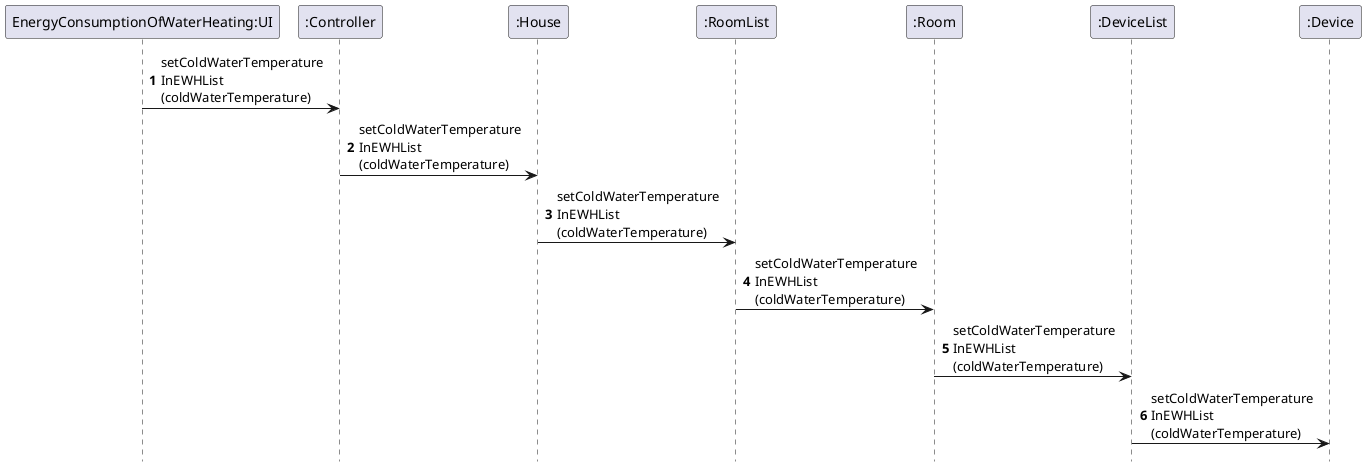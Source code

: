 @startuml
autonumber
hidefootbox


"EnergyConsumptionOfWaterHeating:UI" -> ":Controller": setColdWaterTemperature\nInEWHList\n(coldWaterTemperature)
":Controller" -> ":House": setColdWaterTemperature\nInEWHList\n(coldWaterTemperature)
":House"->":RoomList": setColdWaterTemperature\nInEWHList\n(coldWaterTemperature)
":RoomList" -> ":Room": setColdWaterTemperature\nInEWHList\n(coldWaterTemperature)
":Room" -> ":DeviceList": setColdWaterTemperature\nInEWHList\n(coldWaterTemperature)
":DeviceList" -> ":Device": setColdWaterTemperature\nInEWHList\n(coldWaterTemperature)

@enduml